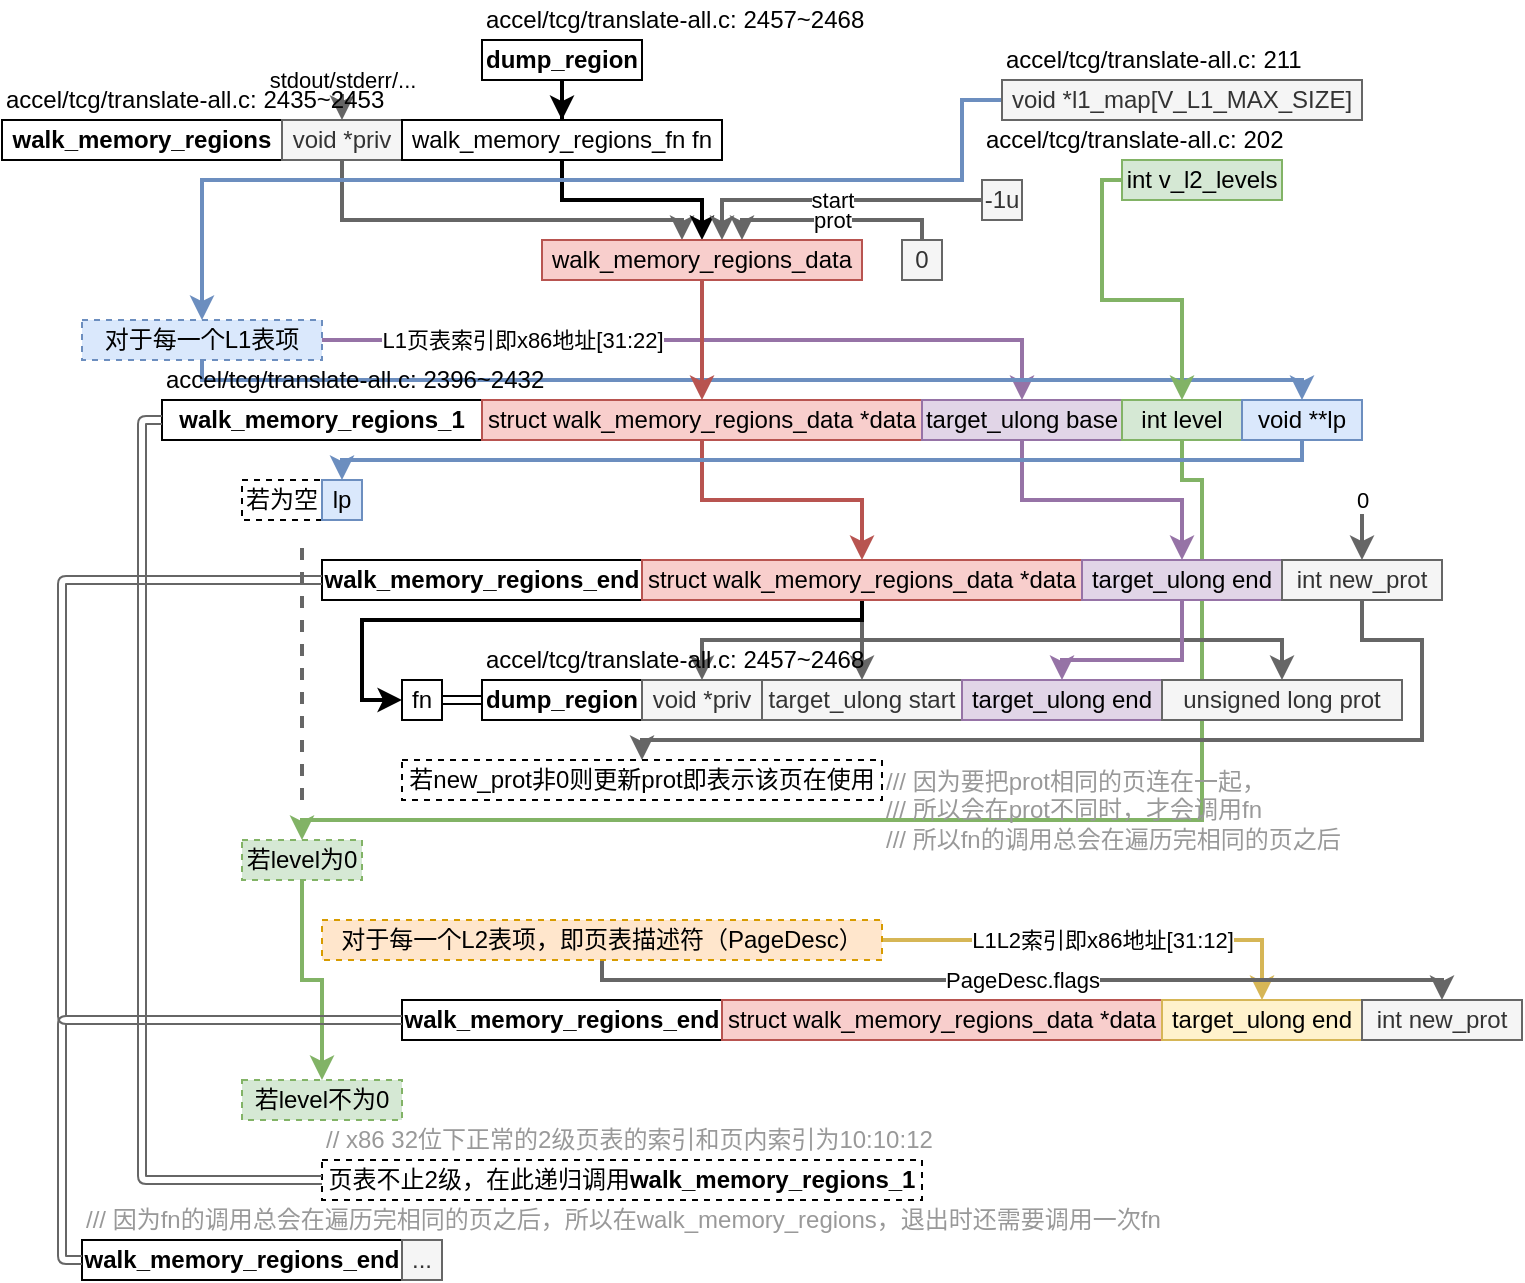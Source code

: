 <mxfile compressed="false" version="13.3.9" type="device">
  <diagram id="Ruwi4ZWoThRhesEATkWb" name="Page-1">
    <mxGraphModel dx="1038" dy="636" grid="1" gridSize="10" guides="0" tooltips="1" connect="1" arrows="1" fold="1" page="1" pageScale="1" pageWidth="850" pageHeight="1100" math="0" shadow="0">
      <root>
        <mxCell id="0" />
        <mxCell id="1" parent="0" />
        <mxCell id="4ag3KfdwqgFXOcQtiGI--41" style="edgeStyle=orthogonalEdgeStyle;rounded=0;orthogonalLoop=1;jettySize=auto;html=1;strokeWidth=2;fillColor=#d5e8d4;strokeColor=#82b366;" parent="1" source="QRHR3WU6AeBSiAQHte9f-18" target="4ag3KfdwqgFXOcQtiGI--40" edge="1">
          <mxGeometry relative="1" as="geometry">
            <Array as="points">
              <mxPoint x="670" y="260" />
              <mxPoint x="680" y="260" />
              <mxPoint x="680" y="430" />
              <mxPoint x="230" y="430" />
            </Array>
          </mxGeometry>
        </mxCell>
        <mxCell id="QRHR3WU6AeBSiAQHte9f-1" value="&lt;b&gt;walk_memory_regions&lt;/b&gt;" style="rounded=0;whiteSpace=wrap;html=1;" parent="1" vertex="1">
          <mxGeometry x="80" y="80" width="140" height="20" as="geometry" />
        </mxCell>
        <mxCell id="4ag3KfdwqgFXOcQtiGI--55" style="edgeStyle=orthogonalEdgeStyle;rounded=0;orthogonalLoop=1;jettySize=auto;html=1;strokeWidth=2;fillColor=#f5f5f5;strokeColor=#666666;" parent="1" source="QRHR3WU6AeBSiAQHte9f-2" target="4ag3KfdwqgFXOcQtiGI--3" edge="1">
          <mxGeometry relative="1" as="geometry">
            <Array as="points">
              <mxPoint x="250" y="130" />
              <mxPoint x="420" y="130" />
            </Array>
          </mxGeometry>
        </mxCell>
        <mxCell id="QRHR3WU6AeBSiAQHte9f-2" value="void *priv" style="rounded=0;whiteSpace=wrap;html=1;fillColor=#f5f5f5;strokeColor=#666666;fontColor=#333333;" parent="1" vertex="1">
          <mxGeometry x="220" y="80" width="60" height="20" as="geometry" />
        </mxCell>
        <mxCell id="4ag3KfdwqgFXOcQtiGI--4" style="edgeStyle=orthogonalEdgeStyle;rounded=0;orthogonalLoop=1;jettySize=auto;html=1;strokeWidth=2;" parent="1" source="QRHR3WU6AeBSiAQHte9f-3" target="4ag3KfdwqgFXOcQtiGI--3" edge="1">
          <mxGeometry relative="1" as="geometry" />
        </mxCell>
        <mxCell id="QRHR3WU6AeBSiAQHte9f-3" value="walk_memory_regions_fn fn" style="rounded=0;whiteSpace=wrap;html=1;" parent="1" vertex="1">
          <mxGeometry x="280" y="80" width="160" height="20" as="geometry" />
        </mxCell>
        <mxCell id="QRHR3WU6AeBSiAQHte9f-4" value="stdout/stderr/..." style="endArrow=classic;html=1;strokeWidth=2;fillColor=#f5f5f5;strokeColor=#666666;" parent="1" target="QRHR3WU6AeBSiAQHte9f-2" edge="1">
          <mxGeometry x="-1" width="50" height="50" relative="1" as="geometry">
            <mxPoint x="250" y="60" as="sourcePoint" />
            <mxPoint x="220" y="160" as="targetPoint" />
            <mxPoint as="offset" />
          </mxGeometry>
        </mxCell>
        <mxCell id="QRHR3WU6AeBSiAQHte9f-5" value="accel/tcg/translate-all.c: 2435~2453" style="text;html=1;align=left;verticalAlign=middle;resizable=0;points=[];autosize=1;" parent="1" vertex="1">
          <mxGeometry x="80" y="60" width="200" height="20" as="geometry" />
        </mxCell>
        <mxCell id="4ag3KfdwqgFXOcQtiGI--6" value="L1页表索引即x86地址[31:22]" style="edgeStyle=orthogonalEdgeStyle;rounded=0;orthogonalLoop=1;jettySize=auto;html=1;strokeWidth=2;fillColor=#e1d5e7;strokeColor=#9673a6;" parent="1" source="QRHR3WU6AeBSiAQHte9f-6" target="QRHR3WU6AeBSiAQHte9f-17" edge="1">
          <mxGeometry x="-0.474" relative="1" as="geometry">
            <Array as="points">
              <mxPoint x="590" y="190" />
            </Array>
            <mxPoint as="offset" />
          </mxGeometry>
        </mxCell>
        <mxCell id="4ag3KfdwqgFXOcQtiGI--10" style="edgeStyle=orthogonalEdgeStyle;rounded=0;orthogonalLoop=1;jettySize=auto;html=1;strokeWidth=2;fillColor=#dae8fc;strokeColor=#6c8ebf;" parent="1" source="QRHR3WU6AeBSiAQHte9f-6" target="QRHR3WU6AeBSiAQHte9f-19" edge="1">
          <mxGeometry relative="1" as="geometry">
            <Array as="points">
              <mxPoint x="180" y="210" />
              <mxPoint x="730" y="210" />
            </Array>
          </mxGeometry>
        </mxCell>
        <mxCell id="QRHR3WU6AeBSiAQHte9f-6" value="对于每一个L1表项" style="rounded=0;whiteSpace=wrap;html=1;dashed=1;fillColor=#dae8fc;strokeColor=#6c8ebf;" parent="1" vertex="1">
          <mxGeometry x="120" y="180" width="120" height="20" as="geometry" />
        </mxCell>
        <mxCell id="QRHR3WU6AeBSiAQHte9f-8" style="edgeStyle=orthogonalEdgeStyle;rounded=0;orthogonalLoop=1;jettySize=auto;html=1;strokeWidth=2;" parent="1" source="QRHR3WU6AeBSiAQHte9f-7" target="QRHR3WU6AeBSiAQHte9f-3" edge="1">
          <mxGeometry relative="1" as="geometry" />
        </mxCell>
        <mxCell id="QRHR3WU6AeBSiAQHte9f-7" value="&lt;b&gt;dump_region&lt;/b&gt;" style="rounded=0;whiteSpace=wrap;html=1;" parent="1" vertex="1">
          <mxGeometry x="320" y="40" width="80" height="20" as="geometry" />
        </mxCell>
        <mxCell id="QRHR3WU6AeBSiAQHte9f-11" value="accel/tcg/translate-all.c: 2457~2468" style="text;html=1;align=left;verticalAlign=middle;resizable=0;points=[];autosize=1;" parent="1" vertex="1">
          <mxGeometry x="320" y="20" width="200" height="20" as="geometry" />
        </mxCell>
        <mxCell id="4ag3KfdwqgFXOcQtiGI--2" style="edgeStyle=orthogonalEdgeStyle;rounded=0;orthogonalLoop=1;jettySize=auto;html=1;fillColor=#dae8fc;strokeColor=#6c8ebf;strokeWidth=2;" parent="1" source="QRHR3WU6AeBSiAQHte9f-12" target="QRHR3WU6AeBSiAQHte9f-6" edge="1">
          <mxGeometry relative="1" as="geometry">
            <mxPoint x="670" y="160" as="sourcePoint" />
            <Array as="points">
              <mxPoint x="560" y="70" />
              <mxPoint x="560" y="110" />
              <mxPoint x="180" y="110" />
            </Array>
          </mxGeometry>
        </mxCell>
        <mxCell id="QRHR3WU6AeBSiAQHte9f-12" value="void *l1_map[V_L1_MAX_SIZE]" style="rounded=0;whiteSpace=wrap;html=1;fillColor=#f5f5f5;strokeColor=#666666;fontColor=#333333;" parent="1" vertex="1">
          <mxGeometry x="580" y="60" width="180" height="20" as="geometry" />
        </mxCell>
        <mxCell id="QRHR3WU6AeBSiAQHte9f-13" value="accel/tcg/translate-all.c: 211" style="text;html=1;align=left;verticalAlign=middle;resizable=0;points=[];autosize=1;" parent="1" vertex="1">
          <mxGeometry x="580" y="40" width="160" height="20" as="geometry" />
        </mxCell>
        <mxCell id="QRHR3WU6AeBSiAQHte9f-14" value="&lt;b&gt;walk_memory_regions_1&lt;/b&gt;" style="rounded=0;whiteSpace=wrap;html=1;" parent="1" vertex="1">
          <mxGeometry x="160" y="220" width="160" height="20" as="geometry" />
        </mxCell>
        <mxCell id="4ag3KfdwqgFXOcQtiGI--20" style="edgeStyle=orthogonalEdgeStyle;rounded=0;orthogonalLoop=1;jettySize=auto;html=1;strokeWidth=2;fillColor=#f8cecc;strokeColor=#b85450;" parent="1" source="QRHR3WU6AeBSiAQHte9f-15" target="4ag3KfdwqgFXOcQtiGI--16" edge="1">
          <mxGeometry relative="1" as="geometry" />
        </mxCell>
        <mxCell id="QRHR3WU6AeBSiAQHte9f-15" value="struct walk_memory_regions_data *data" style="rounded=0;whiteSpace=wrap;html=1;fillColor=#f8cecc;strokeColor=#b85450;" parent="1" vertex="1">
          <mxGeometry x="320" y="220" width="220" height="20" as="geometry" />
        </mxCell>
        <mxCell id="QRHR3WU6AeBSiAQHte9f-16" value="accel/tcg/translate-all.c: 2396~2432" style="text;html=1;align=left;verticalAlign=middle;resizable=0;points=[];autosize=1;" parent="1" vertex="1">
          <mxGeometry x="160" y="200" width="200" height="20" as="geometry" />
        </mxCell>
        <mxCell id="4ag3KfdwqgFXOcQtiGI--19" style="edgeStyle=orthogonalEdgeStyle;rounded=0;orthogonalLoop=1;jettySize=auto;html=1;strokeWidth=2;fillColor=#e1d5e7;strokeColor=#9673a6;" parent="1" source="QRHR3WU6AeBSiAQHte9f-17" target="4ag3KfdwqgFXOcQtiGI--17" edge="1">
          <mxGeometry relative="1" as="geometry" />
        </mxCell>
        <mxCell id="QRHR3WU6AeBSiAQHte9f-17" value="target_ulong base" style="rounded=0;whiteSpace=wrap;html=1;fillColor=#e1d5e7;strokeColor=#9673a6;" parent="1" vertex="1">
          <mxGeometry x="540" y="220" width="100" height="20" as="geometry" />
        </mxCell>
        <mxCell id="QRHR3WU6AeBSiAQHte9f-18" value="int level" style="rounded=0;whiteSpace=wrap;html=1;fillColor=#d5e8d4;strokeColor=#82b366;" parent="1" vertex="1">
          <mxGeometry x="640" y="220" width="60" height="20" as="geometry" />
        </mxCell>
        <mxCell id="4ag3KfdwqgFXOcQtiGI--13" style="edgeStyle=orthogonalEdgeStyle;rounded=0;orthogonalLoop=1;jettySize=auto;html=1;strokeWidth=2;fillColor=#dae8fc;strokeColor=#6c8ebf;" parent="1" source="QRHR3WU6AeBSiAQHte9f-19" target="4ag3KfdwqgFXOcQtiGI--12" edge="1">
          <mxGeometry relative="1" as="geometry">
            <Array as="points">
              <mxPoint x="730" y="250" />
              <mxPoint x="250" y="250" />
            </Array>
          </mxGeometry>
        </mxCell>
        <mxCell id="QRHR3WU6AeBSiAQHte9f-19" value="void **lp" style="rounded=0;whiteSpace=wrap;html=1;fillColor=#dae8fc;strokeColor=#6c8ebf;" parent="1" vertex="1">
          <mxGeometry x="700" y="220" width="60" height="20" as="geometry" />
        </mxCell>
        <mxCell id="4ag3KfdwqgFXOcQtiGI--5" style="edgeStyle=orthogonalEdgeStyle;rounded=0;orthogonalLoop=1;jettySize=auto;html=1;strokeWidth=2;fillColor=#f8cecc;strokeColor=#b85450;" parent="1" source="4ag3KfdwqgFXOcQtiGI--3" target="QRHR3WU6AeBSiAQHte9f-15" edge="1">
          <mxGeometry relative="1" as="geometry" />
        </mxCell>
        <mxCell id="4ag3KfdwqgFXOcQtiGI--3" value="walk_memory_regions_data" style="rounded=0;whiteSpace=wrap;html=1;fillColor=#f8cecc;strokeColor=#b85450;" parent="1" vertex="1">
          <mxGeometry x="350" y="140" width="160" height="20" as="geometry" />
        </mxCell>
        <mxCell id="4ag3KfdwqgFXOcQtiGI--9" style="edgeStyle=orthogonalEdgeStyle;rounded=0;orthogonalLoop=1;jettySize=auto;html=1;strokeWidth=2;fillColor=#d5e8d4;strokeColor=#82b366;" parent="1" source="4ag3KfdwqgFXOcQtiGI--7" target="QRHR3WU6AeBSiAQHte9f-18" edge="1">
          <mxGeometry relative="1" as="geometry">
            <Array as="points">
              <mxPoint x="630" y="110" />
              <mxPoint x="630" y="170" />
              <mxPoint x="670" y="170" />
            </Array>
          </mxGeometry>
        </mxCell>
        <mxCell id="4ag3KfdwqgFXOcQtiGI--7" value="int v_l2_levels" style="rounded=0;whiteSpace=wrap;html=1;fillColor=#d5e8d4;strokeColor=#82b366;" parent="1" vertex="1">
          <mxGeometry x="640" y="100" width="80" height="20" as="geometry" />
        </mxCell>
        <mxCell id="4ag3KfdwqgFXOcQtiGI--8" value="accel/tcg/translate-all.c: 202" style="text;html=1;align=left;verticalAlign=middle;resizable=0;points=[];autosize=1;" parent="1" vertex="1">
          <mxGeometry x="570" y="80" width="160" height="20" as="geometry" />
        </mxCell>
        <mxCell id="4ag3KfdwqgFXOcQtiGI--11" value="若为空" style="rounded=0;whiteSpace=wrap;html=1;dashed=1;" parent="1" vertex="1">
          <mxGeometry x="200" y="260" width="40" height="20" as="geometry" />
        </mxCell>
        <mxCell id="4ag3KfdwqgFXOcQtiGI--12" value="lp" style="rounded=0;whiteSpace=wrap;html=1;fillColor=#dae8fc;strokeColor=#6c8ebf;" parent="1" vertex="1">
          <mxGeometry x="240" y="260" width="20" height="20" as="geometry" />
        </mxCell>
        <mxCell id="4ag3KfdwqgFXOcQtiGI--14" value="&lt;b&gt;walk_memory_regions_end&lt;/b&gt;" style="rounded=0;whiteSpace=wrap;html=1;" parent="1" vertex="1">
          <mxGeometry x="240" y="300" width="160" height="20" as="geometry" />
        </mxCell>
        <mxCell id="4ag3KfdwqgFXOcQtiGI--59" style="edgeStyle=orthogonalEdgeStyle;rounded=0;orthogonalLoop=1;jettySize=auto;html=1;strokeWidth=2;fillColor=#f5f5f5;strokeColor=#666666;" parent="1" source="4ag3KfdwqgFXOcQtiGI--16" target="4ag3KfdwqgFXOcQtiGI--31" edge="1">
          <mxGeometry relative="1" as="geometry">
            <Array as="points">
              <mxPoint x="510" y="340" />
              <mxPoint x="430" y="340" />
            </Array>
          </mxGeometry>
        </mxCell>
        <mxCell id="4ag3KfdwqgFXOcQtiGI--60" style="edgeStyle=orthogonalEdgeStyle;rounded=0;orthogonalLoop=1;jettySize=auto;html=1;strokeWidth=2;fillColor=#f5f5f5;strokeColor=#666666;" parent="1" source="4ag3KfdwqgFXOcQtiGI--16" target="4ag3KfdwqgFXOcQtiGI--32" edge="1">
          <mxGeometry relative="1" as="geometry" />
        </mxCell>
        <mxCell id="4ag3KfdwqgFXOcQtiGI--61" style="edgeStyle=orthogonalEdgeStyle;rounded=0;orthogonalLoop=1;jettySize=auto;html=1;strokeWidth=2;fillColor=#f5f5f5;strokeColor=#666666;" parent="1" source="4ag3KfdwqgFXOcQtiGI--16" target="4ag3KfdwqgFXOcQtiGI--34" edge="1">
          <mxGeometry relative="1" as="geometry">
            <Array as="points">
              <mxPoint x="510" y="340" />
              <mxPoint x="720" y="340" />
            </Array>
          </mxGeometry>
        </mxCell>
        <mxCell id="4ag3KfdwqgFXOcQtiGI--62" style="edgeStyle=orthogonalEdgeStyle;rounded=0;orthogonalLoop=1;jettySize=auto;html=1;strokeWidth=2;" parent="1" source="4ag3KfdwqgFXOcQtiGI--16" target="4ag3KfdwqgFXOcQtiGI--22" edge="1">
          <mxGeometry relative="1" as="geometry">
            <Array as="points">
              <mxPoint x="510" y="330" />
              <mxPoint x="260" y="330" />
              <mxPoint x="260" y="370" />
            </Array>
          </mxGeometry>
        </mxCell>
        <mxCell id="4ag3KfdwqgFXOcQtiGI--16" value="struct walk_memory_regions_data *data" style="rounded=0;whiteSpace=wrap;html=1;fillColor=#f8cecc;strokeColor=#b85450;" parent="1" vertex="1">
          <mxGeometry x="400" y="300" width="220" height="20" as="geometry" />
        </mxCell>
        <mxCell id="4ag3KfdwqgFXOcQtiGI--36" style="edgeStyle=orthogonalEdgeStyle;rounded=0;orthogonalLoop=1;jettySize=auto;html=1;strokeWidth=2;fillColor=#e1d5e7;strokeColor=#9673a6;" parent="1" source="4ag3KfdwqgFXOcQtiGI--17" target="4ag3KfdwqgFXOcQtiGI--33" edge="1">
          <mxGeometry relative="1" as="geometry">
            <Array as="points">
              <mxPoint x="670" y="350" />
              <mxPoint x="610" y="350" />
            </Array>
          </mxGeometry>
        </mxCell>
        <mxCell id="4ag3KfdwqgFXOcQtiGI--17" value="target_ulong end" style="rounded=0;whiteSpace=wrap;html=1;fillColor=#e1d5e7;strokeColor=#9673a6;" parent="1" vertex="1">
          <mxGeometry x="620" y="300" width="100" height="20" as="geometry" />
        </mxCell>
        <mxCell id="4ag3KfdwqgFXOcQtiGI--38" style="edgeStyle=orthogonalEdgeStyle;rounded=0;orthogonalLoop=1;jettySize=auto;html=1;strokeWidth=2;fillColor=#f5f5f5;strokeColor=#666666;" parent="1" source="4ag3KfdwqgFXOcQtiGI--18" target="4ag3KfdwqgFXOcQtiGI--37" edge="1">
          <mxGeometry relative="1" as="geometry">
            <Array as="points">
              <mxPoint x="760" y="340" />
              <mxPoint x="790" y="340" />
              <mxPoint x="790" y="390" />
              <mxPoint x="400" y="390" />
            </Array>
          </mxGeometry>
        </mxCell>
        <mxCell id="4ag3KfdwqgFXOcQtiGI--18" value="int new_prot" style="rounded=0;whiteSpace=wrap;html=1;fillColor=#f5f5f5;strokeColor=#666666;fontColor=#333333;" parent="1" vertex="1">
          <mxGeometry x="720" y="300" width="80" height="20" as="geometry" />
        </mxCell>
        <mxCell id="4ag3KfdwqgFXOcQtiGI--21" value="0" style="endArrow=classic;html=1;strokeWidth=2;fillColor=#f5f5f5;strokeColor=#666666;" parent="1" target="4ag3KfdwqgFXOcQtiGI--18" edge="1">
          <mxGeometry x="-1" width="50" height="50" relative="1" as="geometry">
            <mxPoint x="760" y="270" as="sourcePoint" />
            <mxPoint x="780" y="390" as="targetPoint" />
            <mxPoint as="offset" />
          </mxGeometry>
        </mxCell>
        <mxCell id="4ag3KfdwqgFXOcQtiGI--22" value="fn" style="rounded=0;whiteSpace=wrap;html=1;" parent="1" vertex="1">
          <mxGeometry x="280" y="360" width="20" height="20" as="geometry" />
        </mxCell>
        <mxCell id="4ag3KfdwqgFXOcQtiGI--26" value="&lt;b&gt;dump_region&lt;/b&gt;" style="rounded=0;whiteSpace=wrap;html=1;" parent="1" vertex="1">
          <mxGeometry x="320" y="360" width="80" height="20" as="geometry" />
        </mxCell>
        <mxCell id="4ag3KfdwqgFXOcQtiGI--27" value="accel/tcg/translate-all.c: 2457~2468" style="text;html=1;align=left;verticalAlign=middle;resizable=0;points=[];autosize=1;" parent="1" vertex="1">
          <mxGeometry x="320" y="340" width="200" height="20" as="geometry" />
        </mxCell>
        <mxCell id="4ag3KfdwqgFXOcQtiGI--30" value="" style="shape=link;html=1;strokeWidth=1;" parent="1" source="4ag3KfdwqgFXOcQtiGI--22" target="4ag3KfdwqgFXOcQtiGI--26" edge="1">
          <mxGeometry width="100" relative="1" as="geometry">
            <mxPoint x="280" y="410" as="sourcePoint" />
            <mxPoint x="380" y="410" as="targetPoint" />
          </mxGeometry>
        </mxCell>
        <mxCell id="4ag3KfdwqgFXOcQtiGI--31" value="void *priv" style="rounded=0;whiteSpace=wrap;html=1;fillColor=#f5f5f5;strokeColor=#666666;fontColor=#333333;" parent="1" vertex="1">
          <mxGeometry x="400" y="360" width="60" height="20" as="geometry" />
        </mxCell>
        <mxCell id="4ag3KfdwqgFXOcQtiGI--32" value="target_ulong start" style="rounded=0;whiteSpace=wrap;html=1;fillColor=#f5f5f5;strokeColor=#666666;fontColor=#333333;" parent="1" vertex="1">
          <mxGeometry x="460" y="360" width="100" height="20" as="geometry" />
        </mxCell>
        <mxCell id="4ag3KfdwqgFXOcQtiGI--33" value="target_ulong end" style="rounded=0;whiteSpace=wrap;html=1;fillColor=#e1d5e7;strokeColor=#9673a6;" parent="1" vertex="1">
          <mxGeometry x="560" y="360" width="100" height="20" as="geometry" />
        </mxCell>
        <mxCell id="4ag3KfdwqgFXOcQtiGI--34" value="unsigned long prot" style="rounded=0;whiteSpace=wrap;html=1;fillColor=#f5f5f5;strokeColor=#666666;fontColor=#333333;" parent="1" vertex="1">
          <mxGeometry x="660" y="360" width="120" height="20" as="geometry" />
        </mxCell>
        <mxCell id="4ag3KfdwqgFXOcQtiGI--37" value="若new_prot非0则更新prot即表示该页在使用" style="rounded=0;whiteSpace=wrap;html=1;dashed=1;" parent="1" vertex="1">
          <mxGeometry x="280" y="400" width="240" height="20" as="geometry" />
        </mxCell>
        <mxCell id="4ag3KfdwqgFXOcQtiGI--39" value="" style="endArrow=none;dashed=1;html=1;strokeWidth=2;fillColor=#f5f5f5;strokeColor=#666666;" parent="1" edge="1">
          <mxGeometry width="50" height="50" relative="1" as="geometry">
            <mxPoint x="230" y="420" as="sourcePoint" />
            <mxPoint x="230" y="290" as="targetPoint" />
          </mxGeometry>
        </mxCell>
        <mxCell id="4ag3KfdwqgFXOcQtiGI--48" style="edgeStyle=orthogonalEdgeStyle;rounded=0;orthogonalLoop=1;jettySize=auto;html=1;strokeWidth=2;fillColor=#d5e8d4;strokeColor=#82b366;" parent="1" source="4ag3KfdwqgFXOcQtiGI--40" target="4ag3KfdwqgFXOcQtiGI--47" edge="1">
          <mxGeometry relative="1" as="geometry" />
        </mxCell>
        <mxCell id="4ag3KfdwqgFXOcQtiGI--40" value="若level为0" style="rounded=0;whiteSpace=wrap;html=1;dashed=1;fillColor=#d5e8d4;strokeColor=#82b366;" parent="1" vertex="1">
          <mxGeometry x="200" y="440" width="60" height="20" as="geometry" />
        </mxCell>
        <mxCell id="4ag3KfdwqgFXOcQtiGI--66" value="L1L2索引即x86地址[31:12]" style="edgeStyle=orthogonalEdgeStyle;rounded=0;orthogonalLoop=1;jettySize=auto;html=1;strokeWidth=2;fillColor=#fff2cc;strokeColor=#d6b656;" parent="1" source="4ag3KfdwqgFXOcQtiGI--42" target="4ag3KfdwqgFXOcQtiGI--64" edge="1">
          <mxGeometry relative="1" as="geometry" />
        </mxCell>
        <mxCell id="4ag3KfdwqgFXOcQtiGI--68" value="PageDesc.flags" style="edgeStyle=orthogonalEdgeStyle;rounded=0;orthogonalLoop=1;jettySize=auto;html=1;strokeWidth=2;fillColor=#f5f5f5;strokeColor=#666666;" parent="1" source="4ag3KfdwqgFXOcQtiGI--42" target="4ag3KfdwqgFXOcQtiGI--65" edge="1">
          <mxGeometry relative="1" as="geometry">
            <Array as="points">
              <mxPoint x="380" y="510" />
              <mxPoint x="800" y="510" />
            </Array>
          </mxGeometry>
        </mxCell>
        <mxCell id="4ag3KfdwqgFXOcQtiGI--42" value="对于每一个L2表项，即页表描述符（PageDesc）" style="rounded=0;whiteSpace=wrap;html=1;fillColor=#ffe6cc;strokeColor=#d79b00;dashed=1;" parent="1" vertex="1">
          <mxGeometry x="240" y="480" width="280" height="20" as="geometry" />
        </mxCell>
        <mxCell id="4ag3KfdwqgFXOcQtiGI--43" value="&lt;b&gt;walk_memory_regions_end&lt;/b&gt;" style="rounded=0;whiteSpace=wrap;html=1;" parent="1" vertex="1">
          <mxGeometry x="280" y="520" width="160" height="20" as="geometry" />
        </mxCell>
        <mxCell id="4ag3KfdwqgFXOcQtiGI--45" value="" style="shape=link;html=1;strokeWidth=1;fillColor=#f5f5f5;strokeColor=#666666;" parent="1" source="4ag3KfdwqgFXOcQtiGI--14" target="4ag3KfdwqgFXOcQtiGI--43" edge="1">
          <mxGeometry width="100" relative="1" as="geometry">
            <mxPoint x="200" y="510" as="sourcePoint" />
            <mxPoint x="300" y="510" as="targetPoint" />
            <Array as="points">
              <mxPoint x="110" y="310" />
              <mxPoint x="110" y="530" />
            </Array>
          </mxGeometry>
        </mxCell>
        <mxCell id="4ag3KfdwqgFXOcQtiGI--47" value="若level不为0" style="rounded=0;whiteSpace=wrap;html=1;dashed=1;fillColor=#d5e8d4;strokeColor=#82b366;" parent="1" vertex="1">
          <mxGeometry x="200" y="560" width="80" height="20" as="geometry" />
        </mxCell>
        <mxCell id="4ag3KfdwqgFXOcQtiGI--49" value="页表不止2级，在此递归调用&lt;b&gt;walk_memory_regions_1&lt;/b&gt;" style="rounded=0;whiteSpace=wrap;html=1;dashed=1;" parent="1" vertex="1">
          <mxGeometry x="240" y="600" width="300" height="20" as="geometry" />
        </mxCell>
        <mxCell id="4ag3KfdwqgFXOcQtiGI--50" value="" style="shape=link;html=1;strokeWidth=1;fillColor=#f5f5f5;strokeColor=#666666;" parent="1" source="QRHR3WU6AeBSiAQHte9f-14" target="4ag3KfdwqgFXOcQtiGI--49" edge="1">
          <mxGeometry width="100" relative="1" as="geometry">
            <mxPoint x="70" y="590" as="sourcePoint" />
            <mxPoint x="170" y="590" as="targetPoint" />
            <Array as="points">
              <mxPoint x="150" y="230" />
              <mxPoint x="150" y="610" />
            </Array>
          </mxGeometry>
        </mxCell>
        <mxCell id="4ag3KfdwqgFXOcQtiGI--51" value="&lt;span&gt;&lt;font color=&quot;#999999&quot;&gt;// x86 32位下正常的2级页表的索引和页内索引为10:10:12&lt;/font&gt;&lt;/span&gt;" style="text;html=1;align=left;verticalAlign=middle;resizable=0;points=[];autosize=1;" parent="1" vertex="1">
          <mxGeometry x="240" y="580" width="320" height="20" as="geometry" />
        </mxCell>
        <mxCell id="4ag3KfdwqgFXOcQtiGI--56" value="prot" style="edgeStyle=orthogonalEdgeStyle;rounded=0;orthogonalLoop=1;jettySize=auto;html=1;strokeWidth=2;fillColor=#f5f5f5;strokeColor=#666666;" parent="1" source="4ag3KfdwqgFXOcQtiGI--53" target="4ag3KfdwqgFXOcQtiGI--3" edge="1">
          <mxGeometry relative="1" as="geometry">
            <Array as="points">
              <mxPoint x="450" y="130" />
            </Array>
          </mxGeometry>
        </mxCell>
        <mxCell id="4ag3KfdwqgFXOcQtiGI--53" value="0" style="rounded=0;whiteSpace=wrap;html=1;fillColor=#f5f5f5;strokeColor=#666666;fontColor=#333333;" parent="1" vertex="1">
          <mxGeometry x="530" y="140" width="20" height="20" as="geometry" />
        </mxCell>
        <mxCell id="4ag3KfdwqgFXOcQtiGI--58" value="start" style="edgeStyle=orthogonalEdgeStyle;rounded=0;orthogonalLoop=1;jettySize=auto;html=1;strokeWidth=2;fillColor=#f5f5f5;strokeColor=#666666;" parent="1" source="4ag3KfdwqgFXOcQtiGI--57" target="4ag3KfdwqgFXOcQtiGI--3" edge="1">
          <mxGeometry relative="1" as="geometry">
            <Array as="points">
              <mxPoint x="440" y="120" />
            </Array>
          </mxGeometry>
        </mxCell>
        <mxCell id="4ag3KfdwqgFXOcQtiGI--57" value="-1u" style="rounded=0;whiteSpace=wrap;html=1;fillColor=#f5f5f5;strokeColor=#666666;fontColor=#333333;" parent="1" vertex="1">
          <mxGeometry x="570" y="110" width="20" height="20" as="geometry" />
        </mxCell>
        <mxCell id="4ag3KfdwqgFXOcQtiGI--63" value="struct walk_memory_regions_data *data" style="rounded=0;whiteSpace=wrap;html=1;fillColor=#f8cecc;strokeColor=#b85450;" parent="1" vertex="1">
          <mxGeometry x="440" y="520" width="220" height="20" as="geometry" />
        </mxCell>
        <mxCell id="4ag3KfdwqgFXOcQtiGI--64" value="target_ulong end" style="rounded=0;whiteSpace=wrap;html=1;fillColor=#fff2cc;strokeColor=#d6b656;" parent="1" vertex="1">
          <mxGeometry x="660" y="520" width="100" height="20" as="geometry" />
        </mxCell>
        <mxCell id="4ag3KfdwqgFXOcQtiGI--65" value="int new_prot" style="rounded=0;whiteSpace=wrap;html=1;fillColor=#f5f5f5;strokeColor=#666666;fontColor=#333333;" parent="1" vertex="1">
          <mxGeometry x="760" y="520" width="80" height="20" as="geometry" />
        </mxCell>
        <mxCell id="4ag3KfdwqgFXOcQtiGI--69" value="&lt;font color=&quot;#999999&quot;&gt;/// 因为要把prot相同的页连在一起，&lt;br&gt;/// 所以会在prot不同时，才会调用fn&lt;br&gt;/// 所以fn的调用总会在遍历完相同的页之后&lt;br&gt;&lt;/font&gt;" style="text;html=1;align=left;verticalAlign=middle;resizable=0;points=[];autosize=1;" parent="1" vertex="1">
          <mxGeometry x="520" y="400" width="240" height="50" as="geometry" />
        </mxCell>
        <mxCell id="4ag3KfdwqgFXOcQtiGI--71" value="&lt;b&gt;walk_memory_regions_end&lt;/b&gt;" style="rounded=0;whiteSpace=wrap;html=1;" parent="1" vertex="1">
          <mxGeometry x="120" y="640" width="160" height="20" as="geometry" />
        </mxCell>
        <mxCell id="4ag3KfdwqgFXOcQtiGI--72" value="" style="shape=link;html=1;strokeWidth=1;fillColor=#f5f5f5;strokeColor=#666666;" parent="1" source="4ag3KfdwqgFXOcQtiGI--71" target="4ag3KfdwqgFXOcQtiGI--43" edge="1">
          <mxGeometry width="100" relative="1" as="geometry">
            <mxPoint y="480" as="sourcePoint" />
            <mxPoint x="100" y="480" as="targetPoint" />
            <Array as="points">
              <mxPoint x="110" y="650" />
              <mxPoint x="110" y="530" />
            </Array>
          </mxGeometry>
        </mxCell>
        <mxCell id="4ag3KfdwqgFXOcQtiGI--73" value="&lt;span style=&quot;color: rgb(153 , 153 , 153)&quot;&gt;/// 因为fn的调用总会在遍历完相同的页之后，&lt;/span&gt;&lt;span style=&quot;color: rgb(153 , 153 , 153)&quot;&gt;所以在walk_memory_regions，&lt;/span&gt;&lt;span style=&quot;color: rgb(153 , 153 , 153)&quot;&gt;退出时还需要调用一次fn&lt;/span&gt;&lt;font color=&quot;#999999&quot;&gt;&lt;br&gt;&lt;/font&gt;" style="text;html=1;align=left;verticalAlign=middle;resizable=0;points=[];autosize=1;" parent="1" vertex="1">
          <mxGeometry x="120" y="620" width="550" height="20" as="geometry" />
        </mxCell>
        <mxCell id="4ag3KfdwqgFXOcQtiGI--74" value="..." style="rounded=0;whiteSpace=wrap;html=1;fillColor=#f5f5f5;strokeColor=#666666;fontColor=#333333;" parent="1" vertex="1">
          <mxGeometry x="280" y="640" width="20" height="20" as="geometry" />
        </mxCell>
      </root>
    </mxGraphModel>
  </diagram>
</mxfile>
